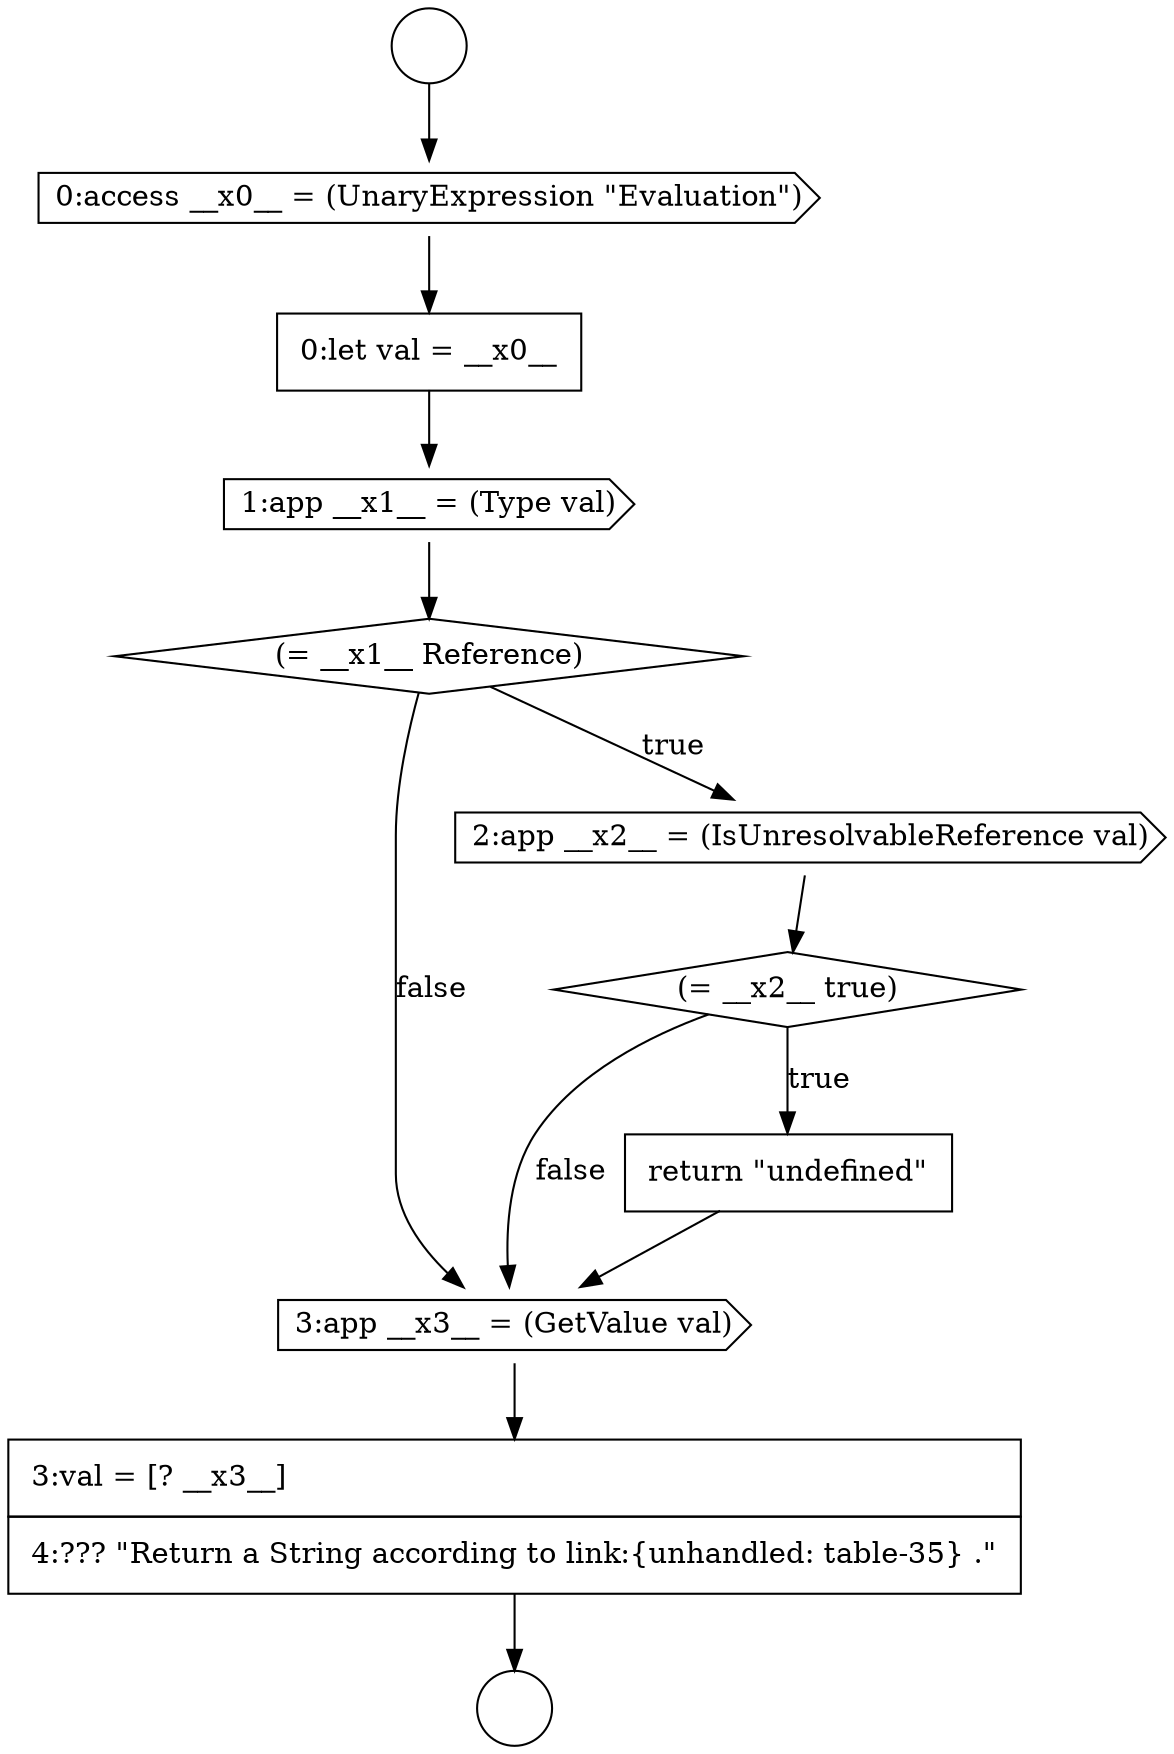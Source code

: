 digraph {
  node4543 [shape=cds, label=<<font color="black">0:access __x0__ = (UnaryExpression &quot;Evaluation&quot;)</font>> color="black" fillcolor="white" style=filled]
  node4546 [shape=diamond, label=<<font color="black">(= __x1__ Reference)</font>> color="black" fillcolor="white" style=filled]
  node4551 [shape=none, margin=0, label=<<font color="black">
    <table border="0" cellborder="1" cellspacing="0" cellpadding="10">
      <tr><td align="left">3:val = [? __x3__]</td></tr>
      <tr><td align="left">4:??? &quot;Return a String according to link:{unhandled: table-35} .&quot;</td></tr>
    </table>
  </font>> color="black" fillcolor="white" style=filled]
  node4544 [shape=none, margin=0, label=<<font color="black">
    <table border="0" cellborder="1" cellspacing="0" cellpadding="10">
      <tr><td align="left">0:let val = __x0__</td></tr>
    </table>
  </font>> color="black" fillcolor="white" style=filled]
  node4545 [shape=cds, label=<<font color="black">1:app __x1__ = (Type val)</font>> color="black" fillcolor="white" style=filled]
  node4550 [shape=cds, label=<<font color="black">3:app __x3__ = (GetValue val)</font>> color="black" fillcolor="white" style=filled]
  node4541 [shape=circle label=" " color="black" fillcolor="white" style=filled]
  node4549 [shape=none, margin=0, label=<<font color="black">
    <table border="0" cellborder="1" cellspacing="0" cellpadding="10">
      <tr><td align="left">return &quot;undefined&quot;</td></tr>
    </table>
  </font>> color="black" fillcolor="white" style=filled]
  node4548 [shape=diamond, label=<<font color="black">(= __x2__ true)</font>> color="black" fillcolor="white" style=filled]
  node4542 [shape=circle label=" " color="black" fillcolor="white" style=filled]
  node4547 [shape=cds, label=<<font color="black">2:app __x2__ = (IsUnresolvableReference val)</font>> color="black" fillcolor="white" style=filled]
  node4541 -> node4543 [ color="black"]
  node4546 -> node4547 [label=<<font color="black">true</font>> color="black"]
  node4546 -> node4550 [label=<<font color="black">false</font>> color="black"]
  node4548 -> node4549 [label=<<font color="black">true</font>> color="black"]
  node4548 -> node4550 [label=<<font color="black">false</font>> color="black"]
  node4544 -> node4545 [ color="black"]
  node4545 -> node4546 [ color="black"]
  node4549 -> node4550 [ color="black"]
  node4550 -> node4551 [ color="black"]
  node4543 -> node4544 [ color="black"]
  node4551 -> node4542 [ color="black"]
  node4547 -> node4548 [ color="black"]
}
